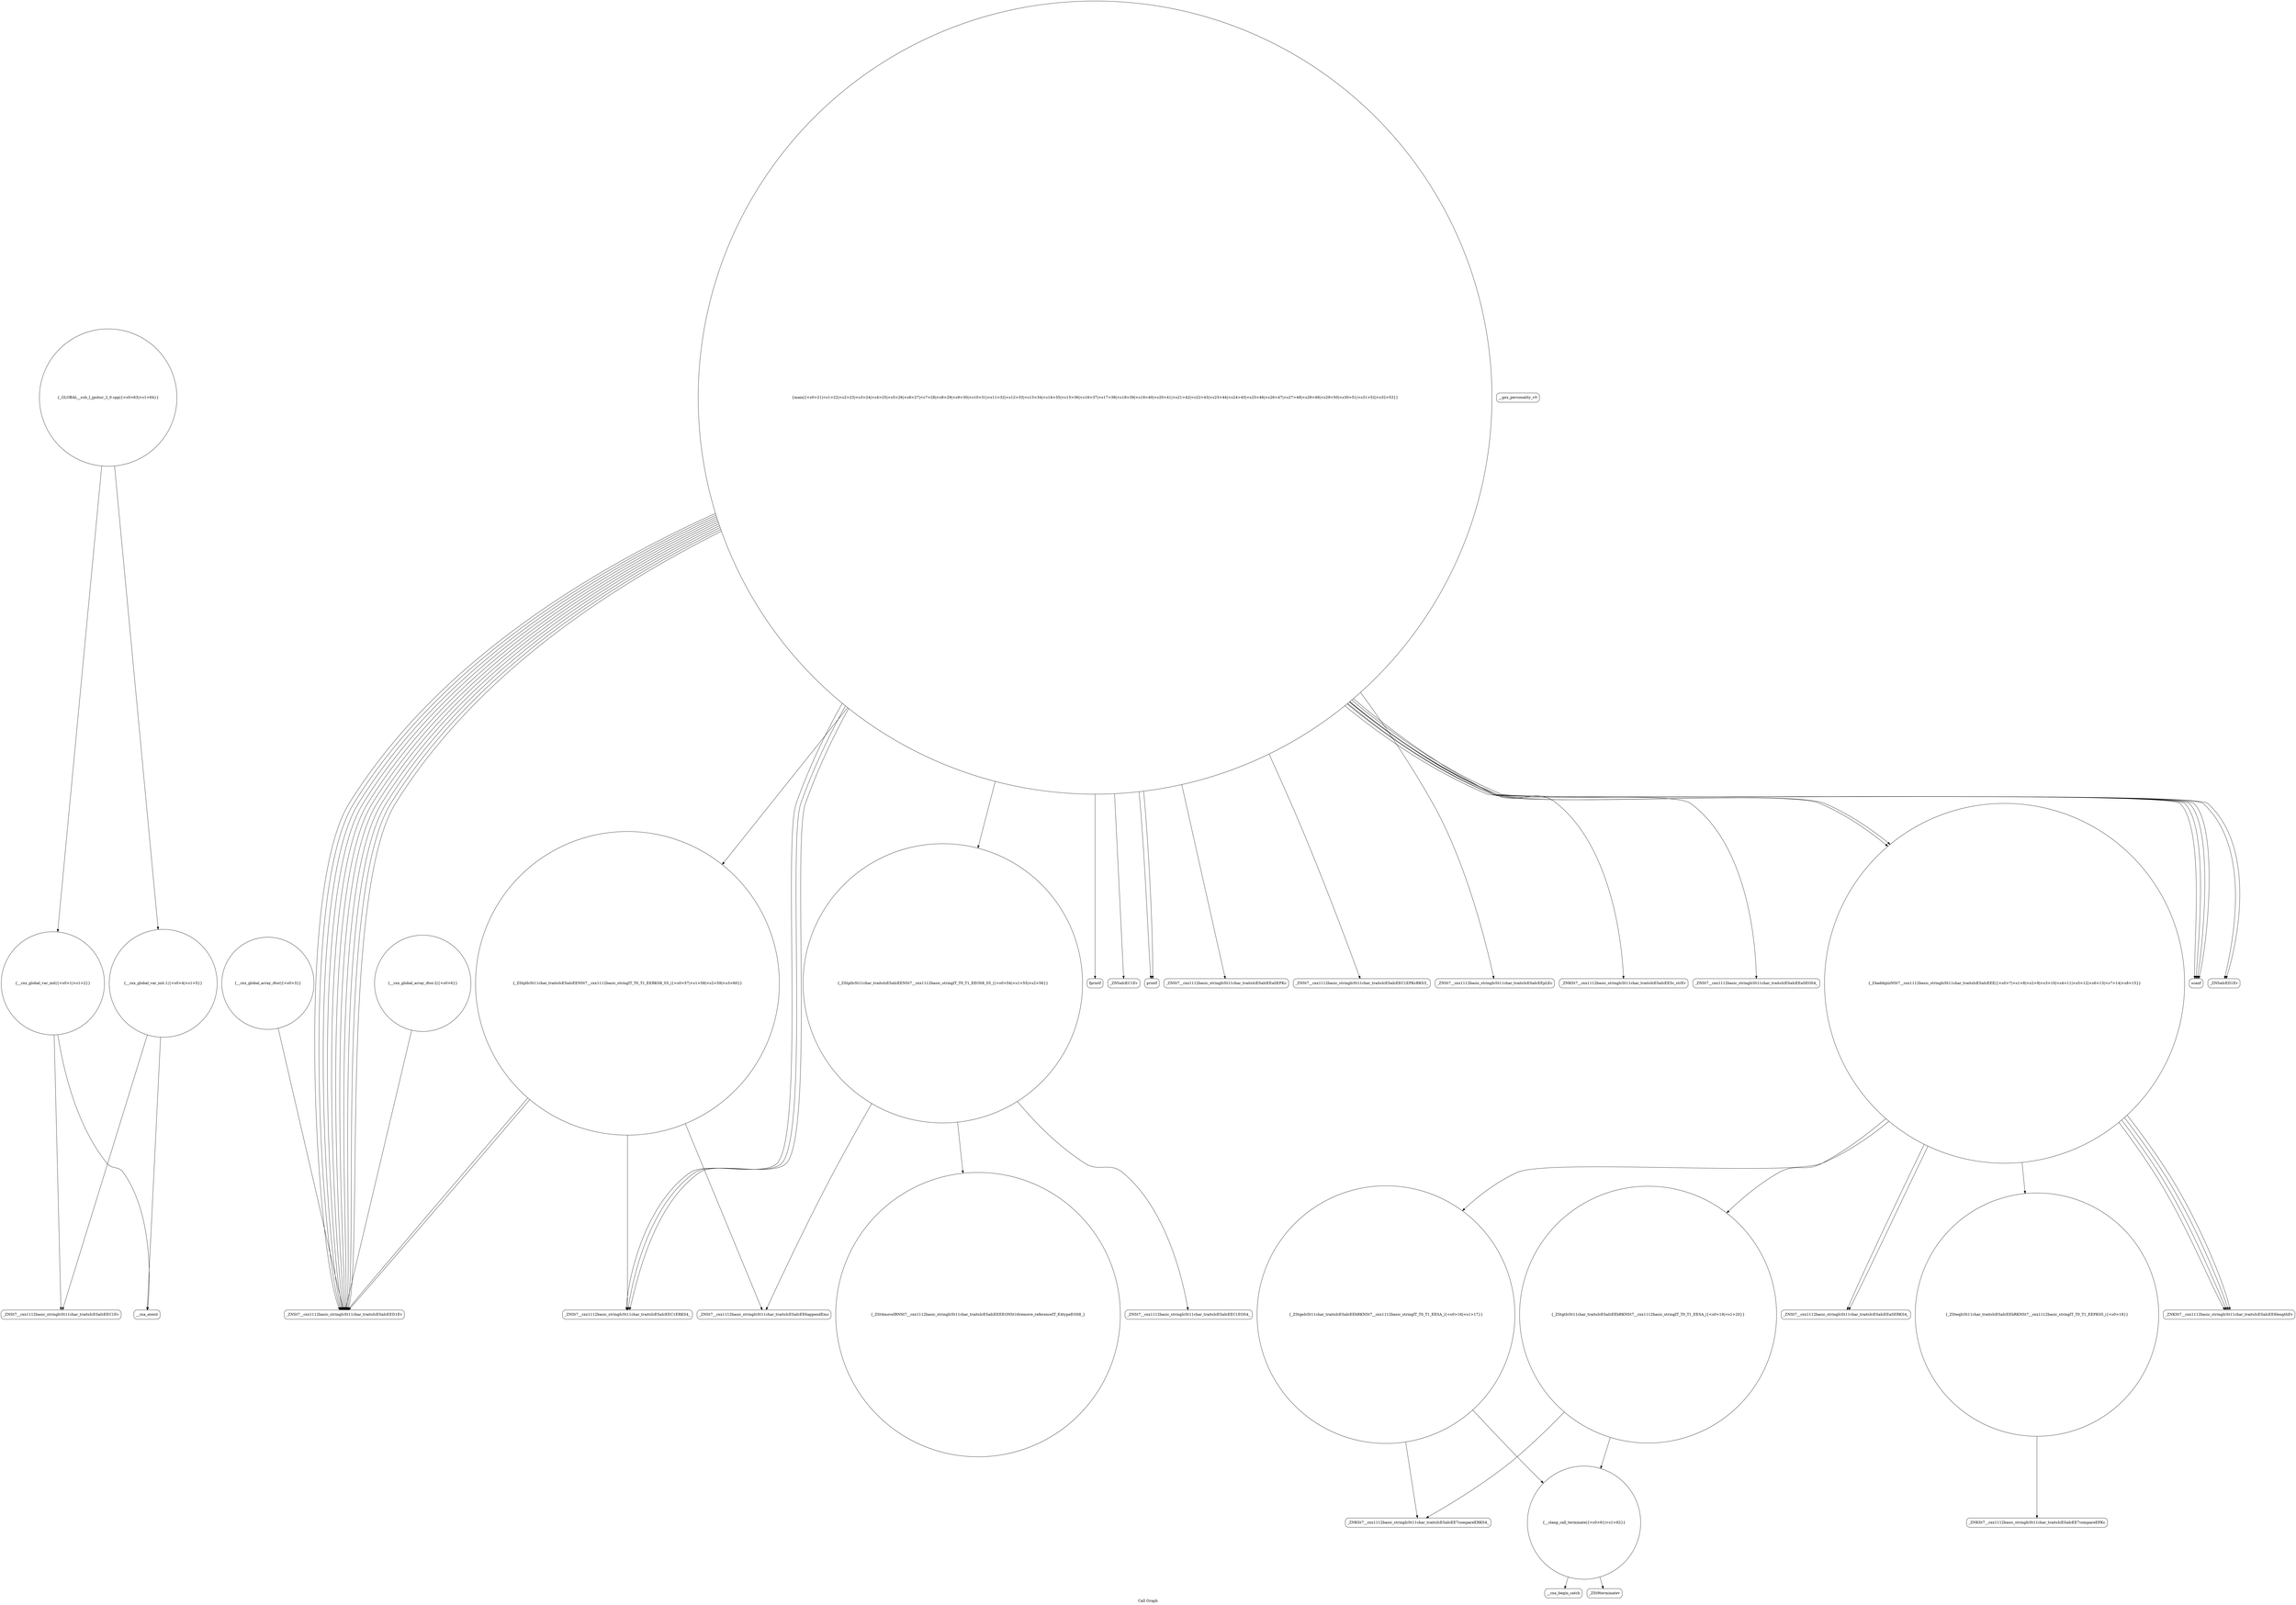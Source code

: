 digraph "Call Graph" {
	label="Call Graph";

	Node0x55a7300e96a0 [shape=record,shape=circle,label="{__cxx_global_var_init|{<s0>1|<s1>2}}"];
	Node0x55a7300e96a0:s0 -> Node0x55a7300e9b30[color=black];
	Node0x55a7300e96a0:s1 -> Node0x55a7300e9cb0[color=black];
	Node0x55a7300ea7b0 [shape=record,shape=Mrecord,label="{_ZNSt7__cxx1112basic_stringIcSt11char_traitsIcESaIcEEaSEOS4_}"];
	Node0x55a7300e9e30 [shape=record,shape=circle,label="{_Z4addqiiiiNSt7__cxx1112basic_stringIcSt11char_traitsIcESaIcEEE|{<s0>7|<s1>8|<s2>9|<s3>10|<s4>11|<s5>12|<s6>13|<s7>14|<s8>15}}"];
	Node0x55a7300e9e30:s0 -> Node0x55a7300e9eb0[color=black];
	Node0x55a7300e9e30:s1 -> Node0x55a7300e9f30[color=black];
	Node0x55a7300e9e30:s2 -> Node0x55a7300e9fb0[color=black];
	Node0x55a7300e9e30:s3 -> Node0x55a7300ea030[color=black];
	Node0x55a7300e9e30:s4 -> Node0x55a7300ea030[color=black];
	Node0x55a7300e9e30:s5 -> Node0x55a7300ea030[color=black];
	Node0x55a7300e9e30:s6 -> Node0x55a7300ea030[color=black];
	Node0x55a7300e9e30:s7 -> Node0x55a7300ea0b0[color=black];
	Node0x55a7300e9e30:s8 -> Node0x55a7300e9f30[color=black];
	Node0x55a7300eab30 [shape=record,shape=Mrecord,label="{_ZNSt7__cxx1112basic_stringIcSt11char_traitsIcESaIcEE6appendEmc}"];
	Node0x55a7300ea1b0 [shape=record,shape=Mrecord,label="{scanf}"];
	Node0x55a7300ea530 [shape=record,shape=Mrecord,label="{_ZNSaIcED1Ev}"];
	Node0x55a7300e9bb0 [shape=record,shape=circle,label="{__cxx_global_array_dtor|{<s0>3}}"];
	Node0x55a7300e9bb0:s0 -> Node0x55a7300e9c30[color=black];
	Node0x55a7300ea8b0 [shape=record,shape=Mrecord,label="{_ZNKSt7__cxx1112basic_stringIcSt11char_traitsIcESaIcEE7compareERKS4_}"];
	Node0x55a7300e9f30 [shape=record,shape=Mrecord,label="{_ZNSt7__cxx1112basic_stringIcSt11char_traitsIcESaIcEEaSERKS4_}"];
	Node0x55a7300eac30 [shape=record,shape=Mrecord,label="{_ZNSt7__cxx1112basic_stringIcSt11char_traitsIcESaIcEEC1EOS4_}"];
	Node0x55a7300ea2b0 [shape=record,shape=Mrecord,label="{fprintf}"];
	Node0x55a7300ea630 [shape=record,shape=Mrecord,label="{_ZNSt7__cxx1112basic_stringIcSt11char_traitsIcESaIcEEC1ERKS4_}"];
	Node0x55a7300e9cb0 [shape=record,shape=Mrecord,label="{__cxa_atexit}"];
	Node0x55a7300ea9b0 [shape=record,shape=Mrecord,label="{__cxa_begin_catch}"];
	Node0x55a7300ea030 [shape=record,shape=Mrecord,label="{_ZNKSt7__cxx1112basic_stringIcSt11char_traitsIcESaIcEE6lengthEv}"];
	Node0x55a7300ea3b0 [shape=record,shape=Mrecord,label="{_ZNSaIcEC1Ev}"];
	Node0x55a7300ea730 [shape=record,shape=circle,label="{_ZStplIcSt11char_traitsIcESaIcEENSt7__cxx1112basic_stringIT_T0_T1_EERKS8_S5_|{<s0>57|<s1>58|<s2>59|<s3>60}}"];
	Node0x55a7300ea730:s0 -> Node0x55a7300ea630[color=black];
	Node0x55a7300ea730:s1 -> Node0x55a7300eab30[color=black];
	Node0x55a7300ea730:s2 -> Node0x55a7300e9c30[color=black];
	Node0x55a7300ea730:s3 -> Node0x55a7300e9c30[color=black];
	Node0x55a7300e9db0 [shape=record,shape=circle,label="{__cxx_global_array_dtor.2|{<s0>6}}"];
	Node0x55a7300e9db0:s0 -> Node0x55a7300e9c30[color=black];
	Node0x55a7300eaab0 [shape=record,shape=Mrecord,label="{_ZNKSt7__cxx1112basic_stringIcSt11char_traitsIcESaIcEE7compareEPKc}"];
	Node0x55a7300ea130 [shape=record,shape=circle,label="{main|{<s0>21|<s1>22|<s2>23|<s3>24|<s4>25|<s5>26|<s6>27|<s7>28|<s8>29|<s9>30|<s10>31|<s11>32|<s12>33|<s13>34|<s14>35|<s15>36|<s16>37|<s17>38|<s18>39|<s19>40|<s20>41|<s21>42|<s22>43|<s23>44|<s24>45|<s25>46|<s26>47|<s27>48|<s28>49|<s29>50|<s30>51|<s31>52|<s32>53}}"];
	Node0x55a7300ea130:s0 -> Node0x55a7300ea1b0[color=black];
	Node0x55a7300ea130:s1 -> Node0x55a7300ea230[color=black];
	Node0x55a7300ea130:s2 -> Node0x55a7300ea2b0[color=black];
	Node0x55a7300ea130:s3 -> Node0x55a7300ea1b0[color=black];
	Node0x55a7300ea130:s4 -> Node0x55a7300ea1b0[color=black];
	Node0x55a7300ea130:s5 -> Node0x55a7300ea330[color=black];
	Node0x55a7300ea130:s6 -> Node0x55a7300ea3b0[color=black];
	Node0x55a7300ea130:s7 -> Node0x55a7300ea430[color=black];
	Node0x55a7300ea130:s8 -> Node0x55a7300ea530[color=black];
	Node0x55a7300ea130:s9 -> Node0x55a7300ea5b0[color=black];
	Node0x55a7300ea130:s10 -> Node0x55a7300ea630[color=black];
	Node0x55a7300ea130:s11 -> Node0x55a7300e9e30[color=black];
	Node0x55a7300ea130:s12 -> Node0x55a7300e9c30[color=black];
	Node0x55a7300ea130:s13 -> Node0x55a7300e9c30[color=black];
	Node0x55a7300ea130:s14 -> Node0x55a7300ea530[color=black];
	Node0x55a7300ea130:s15 -> Node0x55a7300e9c30[color=black];
	Node0x55a7300ea130:s16 -> Node0x55a7300e9c30[color=black];
	Node0x55a7300ea130:s17 -> Node0x55a7300ea630[color=black];
	Node0x55a7300ea130:s18 -> Node0x55a7300ea730[color=black];
	Node0x55a7300ea130:s19 -> Node0x55a7300ea6b0[color=black];
	Node0x55a7300ea130:s20 -> Node0x55a7300ea7b0[color=black];
	Node0x55a7300ea130:s21 -> Node0x55a7300e9c30[color=black];
	Node0x55a7300ea130:s22 -> Node0x55a7300e9c30[color=black];
	Node0x55a7300ea130:s23 -> Node0x55a7300e9c30[color=black];
	Node0x55a7300ea130:s24 -> Node0x55a7300ea630[color=black];
	Node0x55a7300ea130:s25 -> Node0x55a7300e9e30[color=black];
	Node0x55a7300ea130:s26 -> Node0x55a7300e9c30[color=black];
	Node0x55a7300ea130:s27 -> Node0x55a7300e9c30[color=black];
	Node0x55a7300ea130:s28 -> Node0x55a7300e9c30[color=black];
	Node0x55a7300ea130:s29 -> Node0x55a7300e9c30[color=black];
	Node0x55a7300ea130:s30 -> Node0x55a7300ea1b0[color=black];
	Node0x55a7300ea130:s31 -> Node0x55a7300ea830[color=black];
	Node0x55a7300ea130:s32 -> Node0x55a7300ea230[color=black];
	Node0x55a7300ea4b0 [shape=record,shape=Mrecord,label="{__gxx_personality_v0}"];
	Node0x55a7300e9b30 [shape=record,shape=Mrecord,label="{_ZNSt7__cxx1112basic_stringIcSt11char_traitsIcESaIcEEC1Ev}"];
	Node0x55a7300ea830 [shape=record,shape=Mrecord,label="{_ZNKSt7__cxx1112basic_stringIcSt11char_traitsIcESaIcEE5c_strEv}"];
	Node0x55a7300e9eb0 [shape=record,shape=circle,label="{_ZStgeIcSt11char_traitsIcESaIcEEbRKNSt7__cxx1112basic_stringIT_T0_T1_EESA_|{<s0>16|<s1>17}}"];
	Node0x55a7300e9eb0:s0 -> Node0x55a7300ea8b0[color=black];
	Node0x55a7300e9eb0:s1 -> Node0x55a7300ea930[color=black];
	Node0x55a7300eabb0 [shape=record,shape=circle,label="{_ZSt4moveIRNSt7__cxx1112basic_stringIcSt11char_traitsIcESaIcEEEEONSt16remove_referenceIT_E4typeEOS8_}"];
	Node0x55a7300ea230 [shape=record,shape=Mrecord,label="{printf}"];
	Node0x55a7300ea5b0 [shape=record,shape=Mrecord,label="{_ZNSt7__cxx1112basic_stringIcSt11char_traitsIcESaIcEEpLEc}"];
	Node0x55a7300e9c30 [shape=record,shape=Mrecord,label="{_ZNSt7__cxx1112basic_stringIcSt11char_traitsIcESaIcEED1Ev}"];
	Node0x55a7300ea930 [shape=record,shape=circle,label="{__clang_call_terminate|{<s0>61|<s1>62}}"];
	Node0x55a7300ea930:s0 -> Node0x55a7300ea9b0[color=black];
	Node0x55a7300ea930:s1 -> Node0x55a7300eaa30[color=black];
	Node0x55a7300e9fb0 [shape=record,shape=circle,label="{_ZSteqIcSt11char_traitsIcESaIcEEbRKNSt7__cxx1112basic_stringIT_T0_T1_EEPKS5_|{<s0>18}}"];
	Node0x55a7300e9fb0:s0 -> Node0x55a7300eaab0[color=black];
	Node0x55a7300eacb0 [shape=record,shape=circle,label="{_GLOBAL__sub_I_jpsbur_2_0.cpp|{<s0>63|<s1>64}}"];
	Node0x55a7300eacb0:s0 -> Node0x55a7300e96a0[color=black];
	Node0x55a7300eacb0:s1 -> Node0x55a7300e9d30[color=black];
	Node0x55a7300ea330 [shape=record,shape=Mrecord,label="{_ZNSt7__cxx1112basic_stringIcSt11char_traitsIcESaIcEEaSEPKc}"];
	Node0x55a7300ea6b0 [shape=record,shape=circle,label="{_ZStplIcSt11char_traitsIcESaIcEENSt7__cxx1112basic_stringIT_T0_T1_EEOS8_S5_|{<s0>54|<s1>55|<s2>56}}"];
	Node0x55a7300ea6b0:s0 -> Node0x55a7300eab30[color=black];
	Node0x55a7300ea6b0:s1 -> Node0x55a7300eabb0[color=black];
	Node0x55a7300ea6b0:s2 -> Node0x55a7300eac30[color=black];
	Node0x55a7300e9d30 [shape=record,shape=circle,label="{__cxx_global_var_init.1|{<s0>4|<s1>5}}"];
	Node0x55a7300e9d30:s0 -> Node0x55a7300e9b30[color=black];
	Node0x55a7300e9d30:s1 -> Node0x55a7300e9cb0[color=black];
	Node0x55a7300eaa30 [shape=record,shape=Mrecord,label="{_ZSt9terminatev}"];
	Node0x55a7300ea0b0 [shape=record,shape=circle,label="{_ZStgtIcSt11char_traitsIcESaIcEEbRKNSt7__cxx1112basic_stringIT_T0_T1_EESA_|{<s0>19|<s1>20}}"];
	Node0x55a7300ea0b0:s0 -> Node0x55a7300ea8b0[color=black];
	Node0x55a7300ea0b0:s1 -> Node0x55a7300ea930[color=black];
	Node0x55a7300ea430 [shape=record,shape=Mrecord,label="{_ZNSt7__cxx1112basic_stringIcSt11char_traitsIcESaIcEEC1EPKcRKS3_}"];
}
